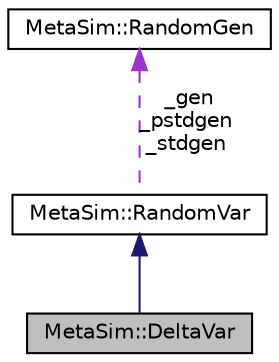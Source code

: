 digraph "MetaSim::DeltaVar"
{
  edge [fontname="Helvetica",fontsize="10",labelfontname="Helvetica",labelfontsize="10"];
  node [fontname="Helvetica",fontsize="10",shape=record];
  Node1 [label="MetaSim::DeltaVar",height=0.2,width=0.4,color="black", fillcolor="grey75", style="filled", fontcolor="black"];
  Node2 -> Node1 [dir="back",color="midnightblue",fontsize="10",style="solid"];
  Node2 [label="MetaSim::RandomVar",height=0.2,width=0.4,color="black", fillcolor="white", style="filled",URL="$d9/d9b/classMetaSim_1_1RandomVar.html"];
  Node3 -> Node2 [dir="back",color="darkorchid3",fontsize="10",style="dashed",label=" _gen\n_pstdgen\n_stdgen" ];
  Node3 [label="MetaSim::RandomGen",height=0.2,width=0.4,color="black", fillcolor="white", style="filled",URL="$d3/def/classMetaSim_1_1RandomGen.html"];
}
